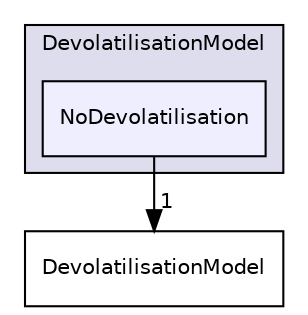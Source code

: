 digraph "src/lagrangian/intermediate/submodels/ReactingMultiphase/DevolatilisationModel/NoDevolatilisation" {
  bgcolor=transparent;
  compound=true
  node [ fontsize="10", fontname="Helvetica"];
  edge [ labelfontsize="10", labelfontname="Helvetica"];
  subgraph clusterdir_db9260c5dad72bb471696c19b33384c3 {
    graph [ bgcolor="#ddddee", pencolor="black", label="DevolatilisationModel" fontname="Helvetica", fontsize="10", URL="dir_db9260c5dad72bb471696c19b33384c3.html"]
  dir_cfb9533f63f3492784c866f635b1baad [shape=box, label="NoDevolatilisation", style="filled", fillcolor="#eeeeff", pencolor="black", URL="dir_cfb9533f63f3492784c866f635b1baad.html"];
  }
  dir_ba962fd0f49b48dcd886f8615b357642 [shape=box label="DevolatilisationModel" URL="dir_ba962fd0f49b48dcd886f8615b357642.html"];
  dir_cfb9533f63f3492784c866f635b1baad->dir_ba962fd0f49b48dcd886f8615b357642 [headlabel="1", labeldistance=1.5 headhref="dir_001612_001611.html"];
}
